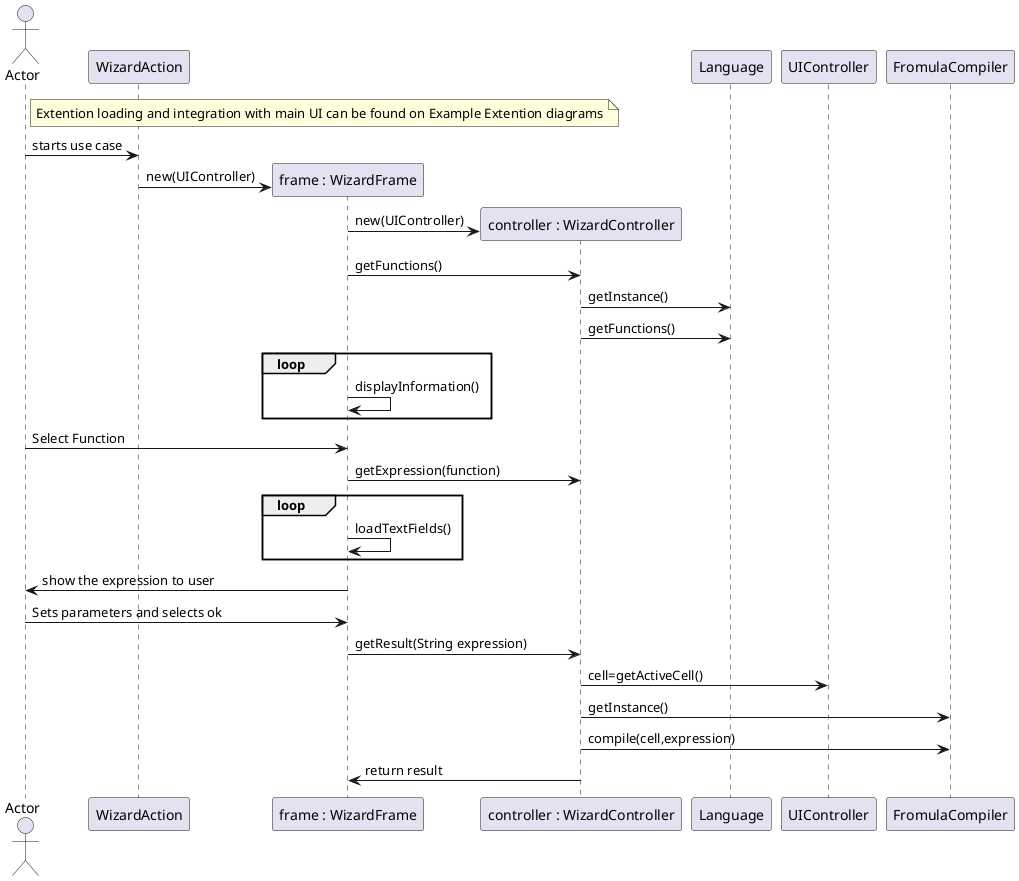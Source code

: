 @startuml doc-files/lang04_02_design1.png
actor Actor

  participant "WizardAction" as WizardAction 
  participant "frame : WizardFrame" as WizardFrame 
  participant "controller : WizardController" as WizardController 

  note right of Actor
        Extention loading and integration with main UI can be found on Example Extention diagrams
  end note 

  Actor -> WizardAction : starts use case
  create WizardFrame 
  WizardAction -> WizardFrame : new(UIController) 
  create WizardController 
  WizardFrame -> WizardController : new(UIController) 
  WizardFrame -> WizardController : getFunctions()
  WizardController -> Language : getInstance()
  WizardController -> Language : getFunctions()
  loop
  WizardFrame -> WizardFrame : displayInformation()
  end
  Actor -> WizardFrame : Select Function
  WizardFrame -> WizardController : getExpression(function)
  loop
  WizardFrame -> WizardFrame : loadTextFields()
  end
  WizardFrame -> Actor : show the expression to user
  Actor -> WizardFrame : Sets parameters and selects ok
  WizardFrame -> WizardController : getResult(String expression)
  WizardController -> UIController :  cell=getActiveCell()
  WizardController -> FromulaCompiler : getInstance()
  WizardController -> FromulaCompiler : compile(cell,expression)
  WizardController -> WizardFrame : return result
@enduml